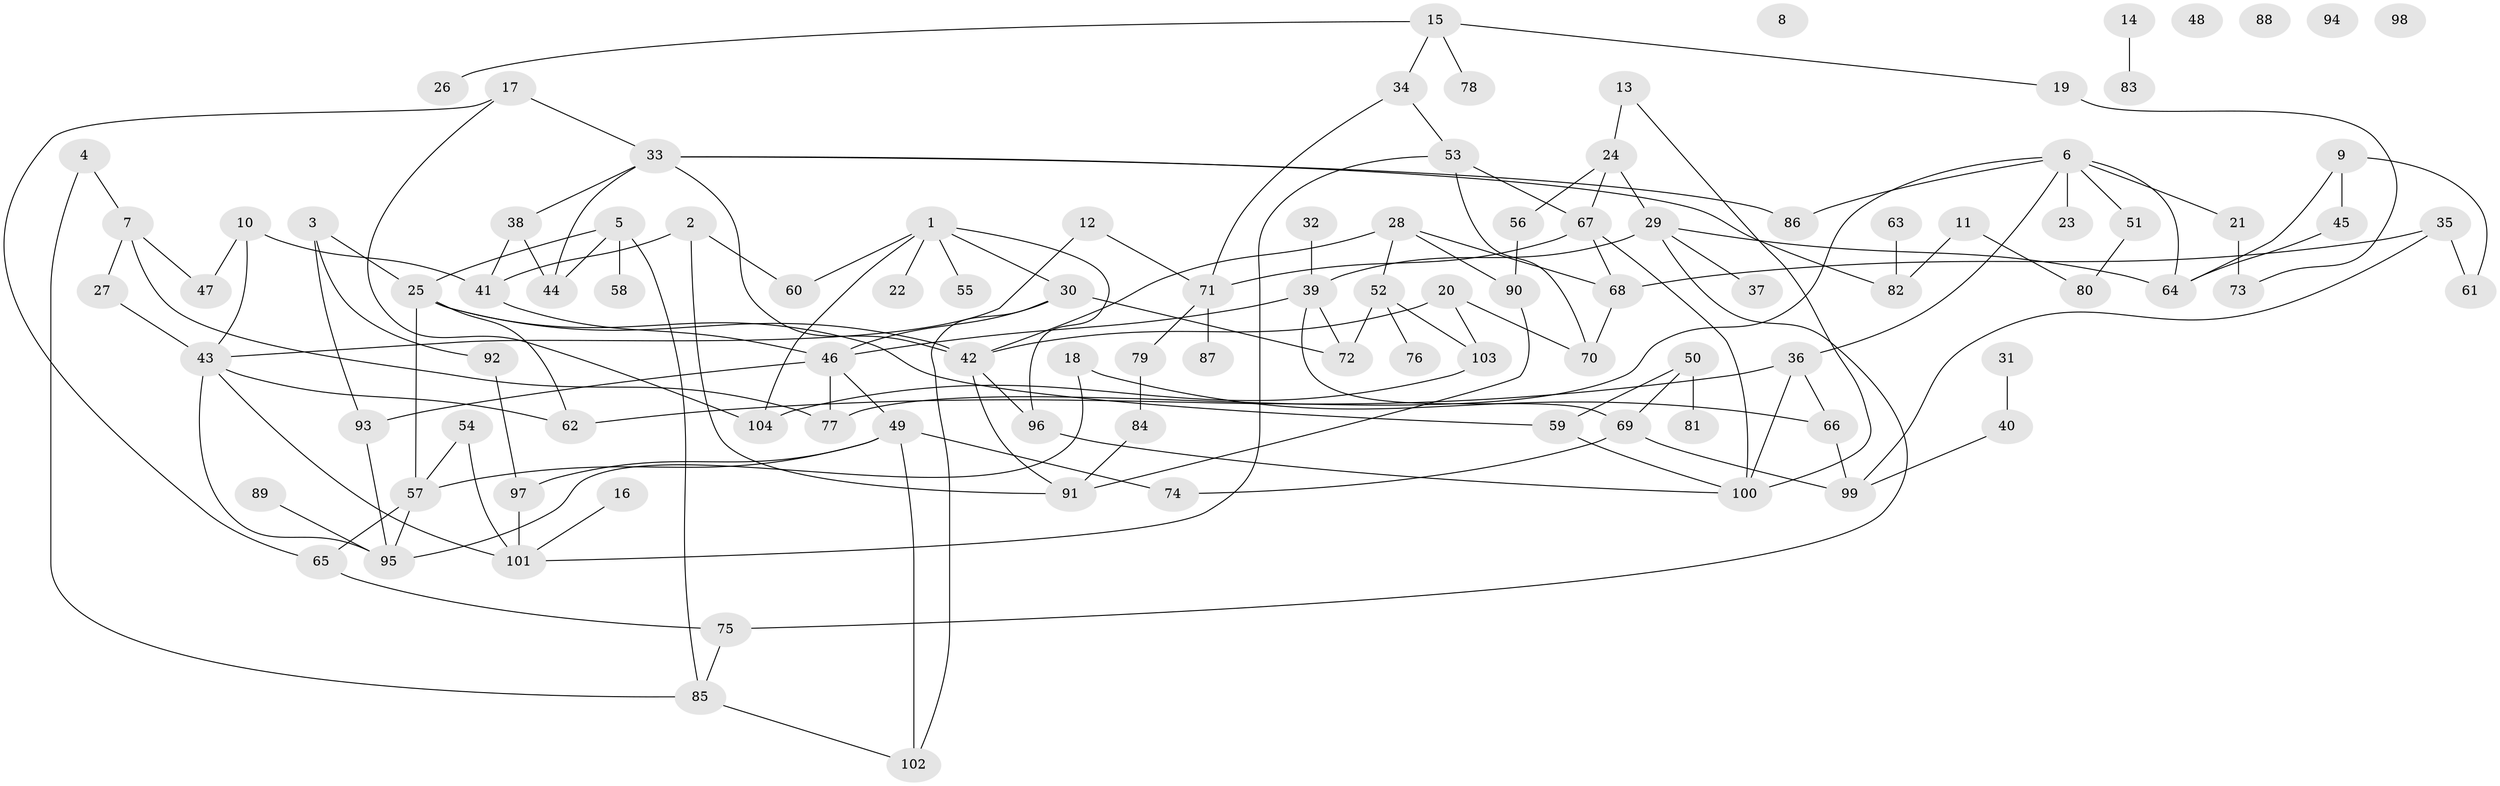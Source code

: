 // Generated by graph-tools (version 1.1) at 2025/33/03/09/25 02:33:55]
// undirected, 104 vertices, 148 edges
graph export_dot {
graph [start="1"]
  node [color=gray90,style=filled];
  1;
  2;
  3;
  4;
  5;
  6;
  7;
  8;
  9;
  10;
  11;
  12;
  13;
  14;
  15;
  16;
  17;
  18;
  19;
  20;
  21;
  22;
  23;
  24;
  25;
  26;
  27;
  28;
  29;
  30;
  31;
  32;
  33;
  34;
  35;
  36;
  37;
  38;
  39;
  40;
  41;
  42;
  43;
  44;
  45;
  46;
  47;
  48;
  49;
  50;
  51;
  52;
  53;
  54;
  55;
  56;
  57;
  58;
  59;
  60;
  61;
  62;
  63;
  64;
  65;
  66;
  67;
  68;
  69;
  70;
  71;
  72;
  73;
  74;
  75;
  76;
  77;
  78;
  79;
  80;
  81;
  82;
  83;
  84;
  85;
  86;
  87;
  88;
  89;
  90;
  91;
  92;
  93;
  94;
  95;
  96;
  97;
  98;
  99;
  100;
  101;
  102;
  103;
  104;
  1 -- 22;
  1 -- 30;
  1 -- 55;
  1 -- 60;
  1 -- 96;
  1 -- 104;
  2 -- 41;
  2 -- 60;
  2 -- 91;
  3 -- 25;
  3 -- 92;
  3 -- 93;
  4 -- 7;
  4 -- 85;
  5 -- 25;
  5 -- 44;
  5 -- 58;
  5 -- 85;
  6 -- 21;
  6 -- 23;
  6 -- 36;
  6 -- 51;
  6 -- 64;
  6 -- 77;
  6 -- 86;
  7 -- 27;
  7 -- 47;
  7 -- 77;
  9 -- 45;
  9 -- 61;
  9 -- 64;
  10 -- 41;
  10 -- 43;
  10 -- 47;
  11 -- 80;
  11 -- 82;
  12 -- 43;
  12 -- 71;
  13 -- 24;
  13 -- 100;
  14 -- 83;
  15 -- 19;
  15 -- 26;
  15 -- 34;
  15 -- 78;
  16 -- 101;
  17 -- 33;
  17 -- 65;
  17 -- 104;
  18 -- 66;
  18 -- 95;
  19 -- 73;
  20 -- 42;
  20 -- 70;
  20 -- 103;
  21 -- 73;
  24 -- 29;
  24 -- 56;
  24 -- 67;
  25 -- 42;
  25 -- 57;
  25 -- 59;
  25 -- 62;
  27 -- 43;
  28 -- 42;
  28 -- 52;
  28 -- 68;
  28 -- 90;
  29 -- 37;
  29 -- 39;
  29 -- 64;
  29 -- 75;
  30 -- 46;
  30 -- 72;
  30 -- 102;
  31 -- 40;
  32 -- 39;
  33 -- 38;
  33 -- 42;
  33 -- 44;
  33 -- 82;
  33 -- 86;
  34 -- 53;
  34 -- 71;
  35 -- 61;
  35 -- 68;
  35 -- 99;
  36 -- 62;
  36 -- 66;
  36 -- 100;
  38 -- 41;
  38 -- 44;
  39 -- 46;
  39 -- 69;
  39 -- 72;
  40 -- 99;
  41 -- 46;
  42 -- 91;
  42 -- 96;
  43 -- 62;
  43 -- 95;
  43 -- 101;
  45 -- 64;
  46 -- 49;
  46 -- 77;
  46 -- 93;
  49 -- 57;
  49 -- 74;
  49 -- 97;
  49 -- 102;
  50 -- 59;
  50 -- 69;
  50 -- 81;
  51 -- 80;
  52 -- 72;
  52 -- 76;
  52 -- 103;
  53 -- 67;
  53 -- 70;
  53 -- 101;
  54 -- 57;
  54 -- 101;
  56 -- 90;
  57 -- 65;
  57 -- 95;
  59 -- 100;
  63 -- 82;
  65 -- 75;
  66 -- 99;
  67 -- 68;
  67 -- 71;
  67 -- 100;
  68 -- 70;
  69 -- 74;
  69 -- 99;
  71 -- 79;
  71 -- 87;
  75 -- 85;
  79 -- 84;
  84 -- 91;
  85 -- 102;
  89 -- 95;
  90 -- 91;
  92 -- 97;
  93 -- 95;
  96 -- 100;
  97 -- 101;
  103 -- 104;
}
